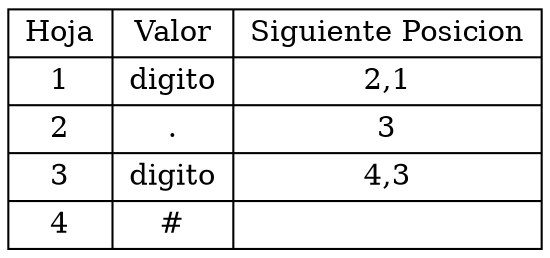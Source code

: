 digraph G{
rankdir=UD
node[shape=box]
concentrate=true
nodotabla[shape=record label="{Hoja|1|2|3|4}|{Valor|digito|.|digito|#}|{Siguiente Posicion|2,1|3|4,3|}"]
}
